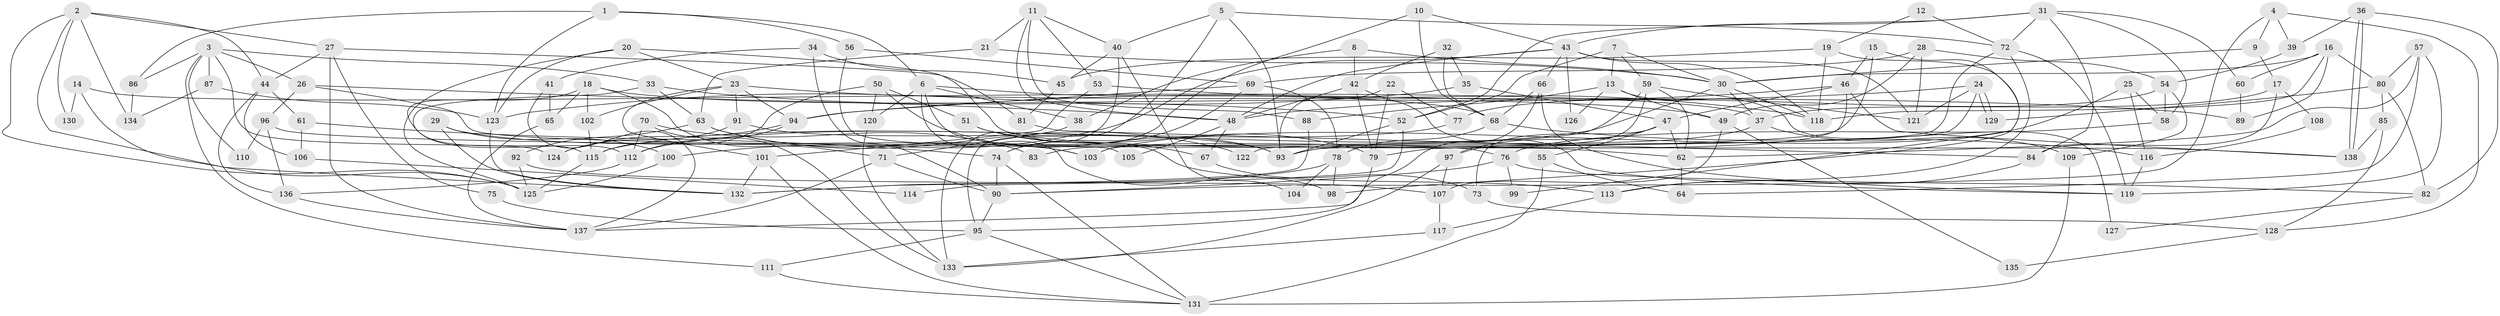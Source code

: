 // coarse degree distribution, {5: 0.11363636363636363, 12: 0.045454545454545456, 8: 0.1590909090909091, 6: 0.18181818181818182, 7: 0.11363636363636363, 3: 0.06818181818181818, 9: 0.11363636363636363, 11: 0.09090909090909091, 4: 0.06818181818181818, 2: 0.045454545454545456}
// Generated by graph-tools (version 1.1) at 2025/36/03/04/25 23:36:59]
// undirected, 138 vertices, 276 edges
graph export_dot {
  node [color=gray90,style=filled];
  1;
  2;
  3;
  4;
  5;
  6;
  7;
  8;
  9;
  10;
  11;
  12;
  13;
  14;
  15;
  16;
  17;
  18;
  19;
  20;
  21;
  22;
  23;
  24;
  25;
  26;
  27;
  28;
  29;
  30;
  31;
  32;
  33;
  34;
  35;
  36;
  37;
  38;
  39;
  40;
  41;
  42;
  43;
  44;
  45;
  46;
  47;
  48;
  49;
  50;
  51;
  52;
  53;
  54;
  55;
  56;
  57;
  58;
  59;
  60;
  61;
  62;
  63;
  64;
  65;
  66;
  67;
  68;
  69;
  70;
  71;
  72;
  73;
  74;
  75;
  76;
  77;
  78;
  79;
  80;
  81;
  82;
  83;
  84;
  85;
  86;
  87;
  88;
  89;
  90;
  91;
  92;
  93;
  94;
  95;
  96;
  97;
  98;
  99;
  100;
  101;
  102;
  103;
  104;
  105;
  106;
  107;
  108;
  109;
  110;
  111;
  112;
  113;
  114;
  115;
  116;
  117;
  118;
  119;
  120;
  121;
  122;
  123;
  124;
  125;
  126;
  127;
  128;
  129;
  130;
  131;
  132;
  133;
  134;
  135;
  136;
  137;
  138;
  1 -- 86;
  1 -- 6;
  1 -- 56;
  1 -- 123;
  2 -- 132;
  2 -- 27;
  2 -- 44;
  2 -- 125;
  2 -- 130;
  2 -- 134;
  3 -- 26;
  3 -- 33;
  3 -- 86;
  3 -- 87;
  3 -- 110;
  3 -- 111;
  3 -- 124;
  4 -- 90;
  4 -- 9;
  4 -- 39;
  4 -- 128;
  5 -- 95;
  5 -- 72;
  5 -- 40;
  5 -- 93;
  6 -- 68;
  6 -- 120;
  6 -- 38;
  6 -- 98;
  6 -- 113;
  7 -- 52;
  7 -- 30;
  7 -- 13;
  7 -- 59;
  8 -- 42;
  8 -- 30;
  8 -- 38;
  9 -- 17;
  9 -- 30;
  10 -- 68;
  10 -- 43;
  10 -- 74;
  11 -- 40;
  11 -- 53;
  11 -- 21;
  11 -- 48;
  11 -- 88;
  12 -- 72;
  12 -- 19;
  13 -- 88;
  13 -- 49;
  13 -- 126;
  13 -- 127;
  14 -- 125;
  14 -- 37;
  14 -- 130;
  15 -- 46;
  15 -- 103;
  15 -- 98;
  16 -- 89;
  16 -- 30;
  16 -- 60;
  16 -- 80;
  16 -- 118;
  17 -- 84;
  17 -- 37;
  17 -- 108;
  18 -- 71;
  18 -- 49;
  18 -- 65;
  18 -- 102;
  18 -- 112;
  19 -- 118;
  19 -- 45;
  19 -- 99;
  20 -- 62;
  20 -- 125;
  20 -- 23;
  20 -- 123;
  21 -- 30;
  21 -- 63;
  22 -- 77;
  22 -- 93;
  22 -- 79;
  23 -- 94;
  23 -- 89;
  23 -- 91;
  23 -- 101;
  23 -- 102;
  24 -- 94;
  24 -- 129;
  24 -- 129;
  24 -- 93;
  24 -- 121;
  25 -- 58;
  25 -- 116;
  25 -- 103;
  26 -- 96;
  26 -- 48;
  26 -- 76;
  27 -- 137;
  27 -- 81;
  27 -- 44;
  27 -- 75;
  28 -- 69;
  28 -- 54;
  28 -- 49;
  28 -- 121;
  29 -- 100;
  29 -- 132;
  29 -- 103;
  30 -- 118;
  30 -- 112;
  30 -- 37;
  31 -- 43;
  31 -- 58;
  31 -- 52;
  31 -- 60;
  31 -- 72;
  31 -- 84;
  32 -- 35;
  32 -- 42;
  32 -- 68;
  33 -- 63;
  33 -- 52;
  33 -- 115;
  34 -- 90;
  34 -- 41;
  34 -- 45;
  35 -- 123;
  35 -- 47;
  36 -- 138;
  36 -- 138;
  36 -- 82;
  36 -- 39;
  37 -- 93;
  37 -- 109;
  38 -- 71;
  39 -- 54;
  40 -- 133;
  40 -- 45;
  40 -- 104;
  41 -- 65;
  41 -- 137;
  42 -- 79;
  42 -- 48;
  42 -- 119;
  43 -- 66;
  43 -- 121;
  43 -- 48;
  43 -- 100;
  43 -- 118;
  43 -- 126;
  44 -- 61;
  44 -- 106;
  44 -- 136;
  45 -- 81;
  46 -- 79;
  46 -- 48;
  46 -- 47;
  46 -- 138;
  47 -- 97;
  47 -- 55;
  47 -- 62;
  47 -- 73;
  48 -- 67;
  48 -- 105;
  49 -- 107;
  49 -- 135;
  50 -- 115;
  50 -- 93;
  50 -- 51;
  50 -- 120;
  51 -- 67;
  51 -- 79;
  52 -- 93;
  52 -- 114;
  53 -- 118;
  53 -- 101;
  54 -- 109;
  54 -- 58;
  54 -- 77;
  55 -- 131;
  55 -- 64;
  56 -- 69;
  56 -- 105;
  57 -- 64;
  57 -- 62;
  57 -- 80;
  57 -- 119;
  58 -- 76;
  59 -- 121;
  59 -- 62;
  59 -- 83;
  59 -- 97;
  60 -- 89;
  61 -- 74;
  61 -- 106;
  62 -- 64;
  63 -- 103;
  63 -- 92;
  63 -- 122;
  65 -- 137;
  66 -- 119;
  66 -- 68;
  66 -- 137;
  67 -- 73;
  68 -- 78;
  68 -- 116;
  69 -- 78;
  69 -- 94;
  69 -- 74;
  70 -- 133;
  70 -- 112;
  70 -- 83;
  71 -- 90;
  71 -- 137;
  72 -- 119;
  72 -- 113;
  72 -- 122;
  73 -- 128;
  74 -- 90;
  74 -- 131;
  75 -- 95;
  76 -- 90;
  76 -- 82;
  76 -- 99;
  77 -- 115;
  78 -- 132;
  78 -- 98;
  78 -- 104;
  79 -- 95;
  80 -- 82;
  80 -- 85;
  80 -- 129;
  81 -- 84;
  82 -- 127;
  84 -- 113;
  85 -- 138;
  85 -- 128;
  86 -- 134;
  87 -- 123;
  87 -- 134;
  88 -- 132;
  90 -- 95;
  91 -- 93;
  91 -- 124;
  92 -- 125;
  92 -- 107;
  94 -- 124;
  94 -- 112;
  95 -- 111;
  95 -- 131;
  96 -- 136;
  96 -- 138;
  96 -- 110;
  97 -- 107;
  97 -- 133;
  100 -- 125;
  101 -- 131;
  101 -- 132;
  102 -- 115;
  106 -- 114;
  107 -- 117;
  108 -- 116;
  109 -- 131;
  111 -- 131;
  112 -- 136;
  113 -- 117;
  115 -- 125;
  116 -- 119;
  117 -- 133;
  120 -- 133;
  123 -- 132;
  128 -- 135;
  136 -- 137;
}
